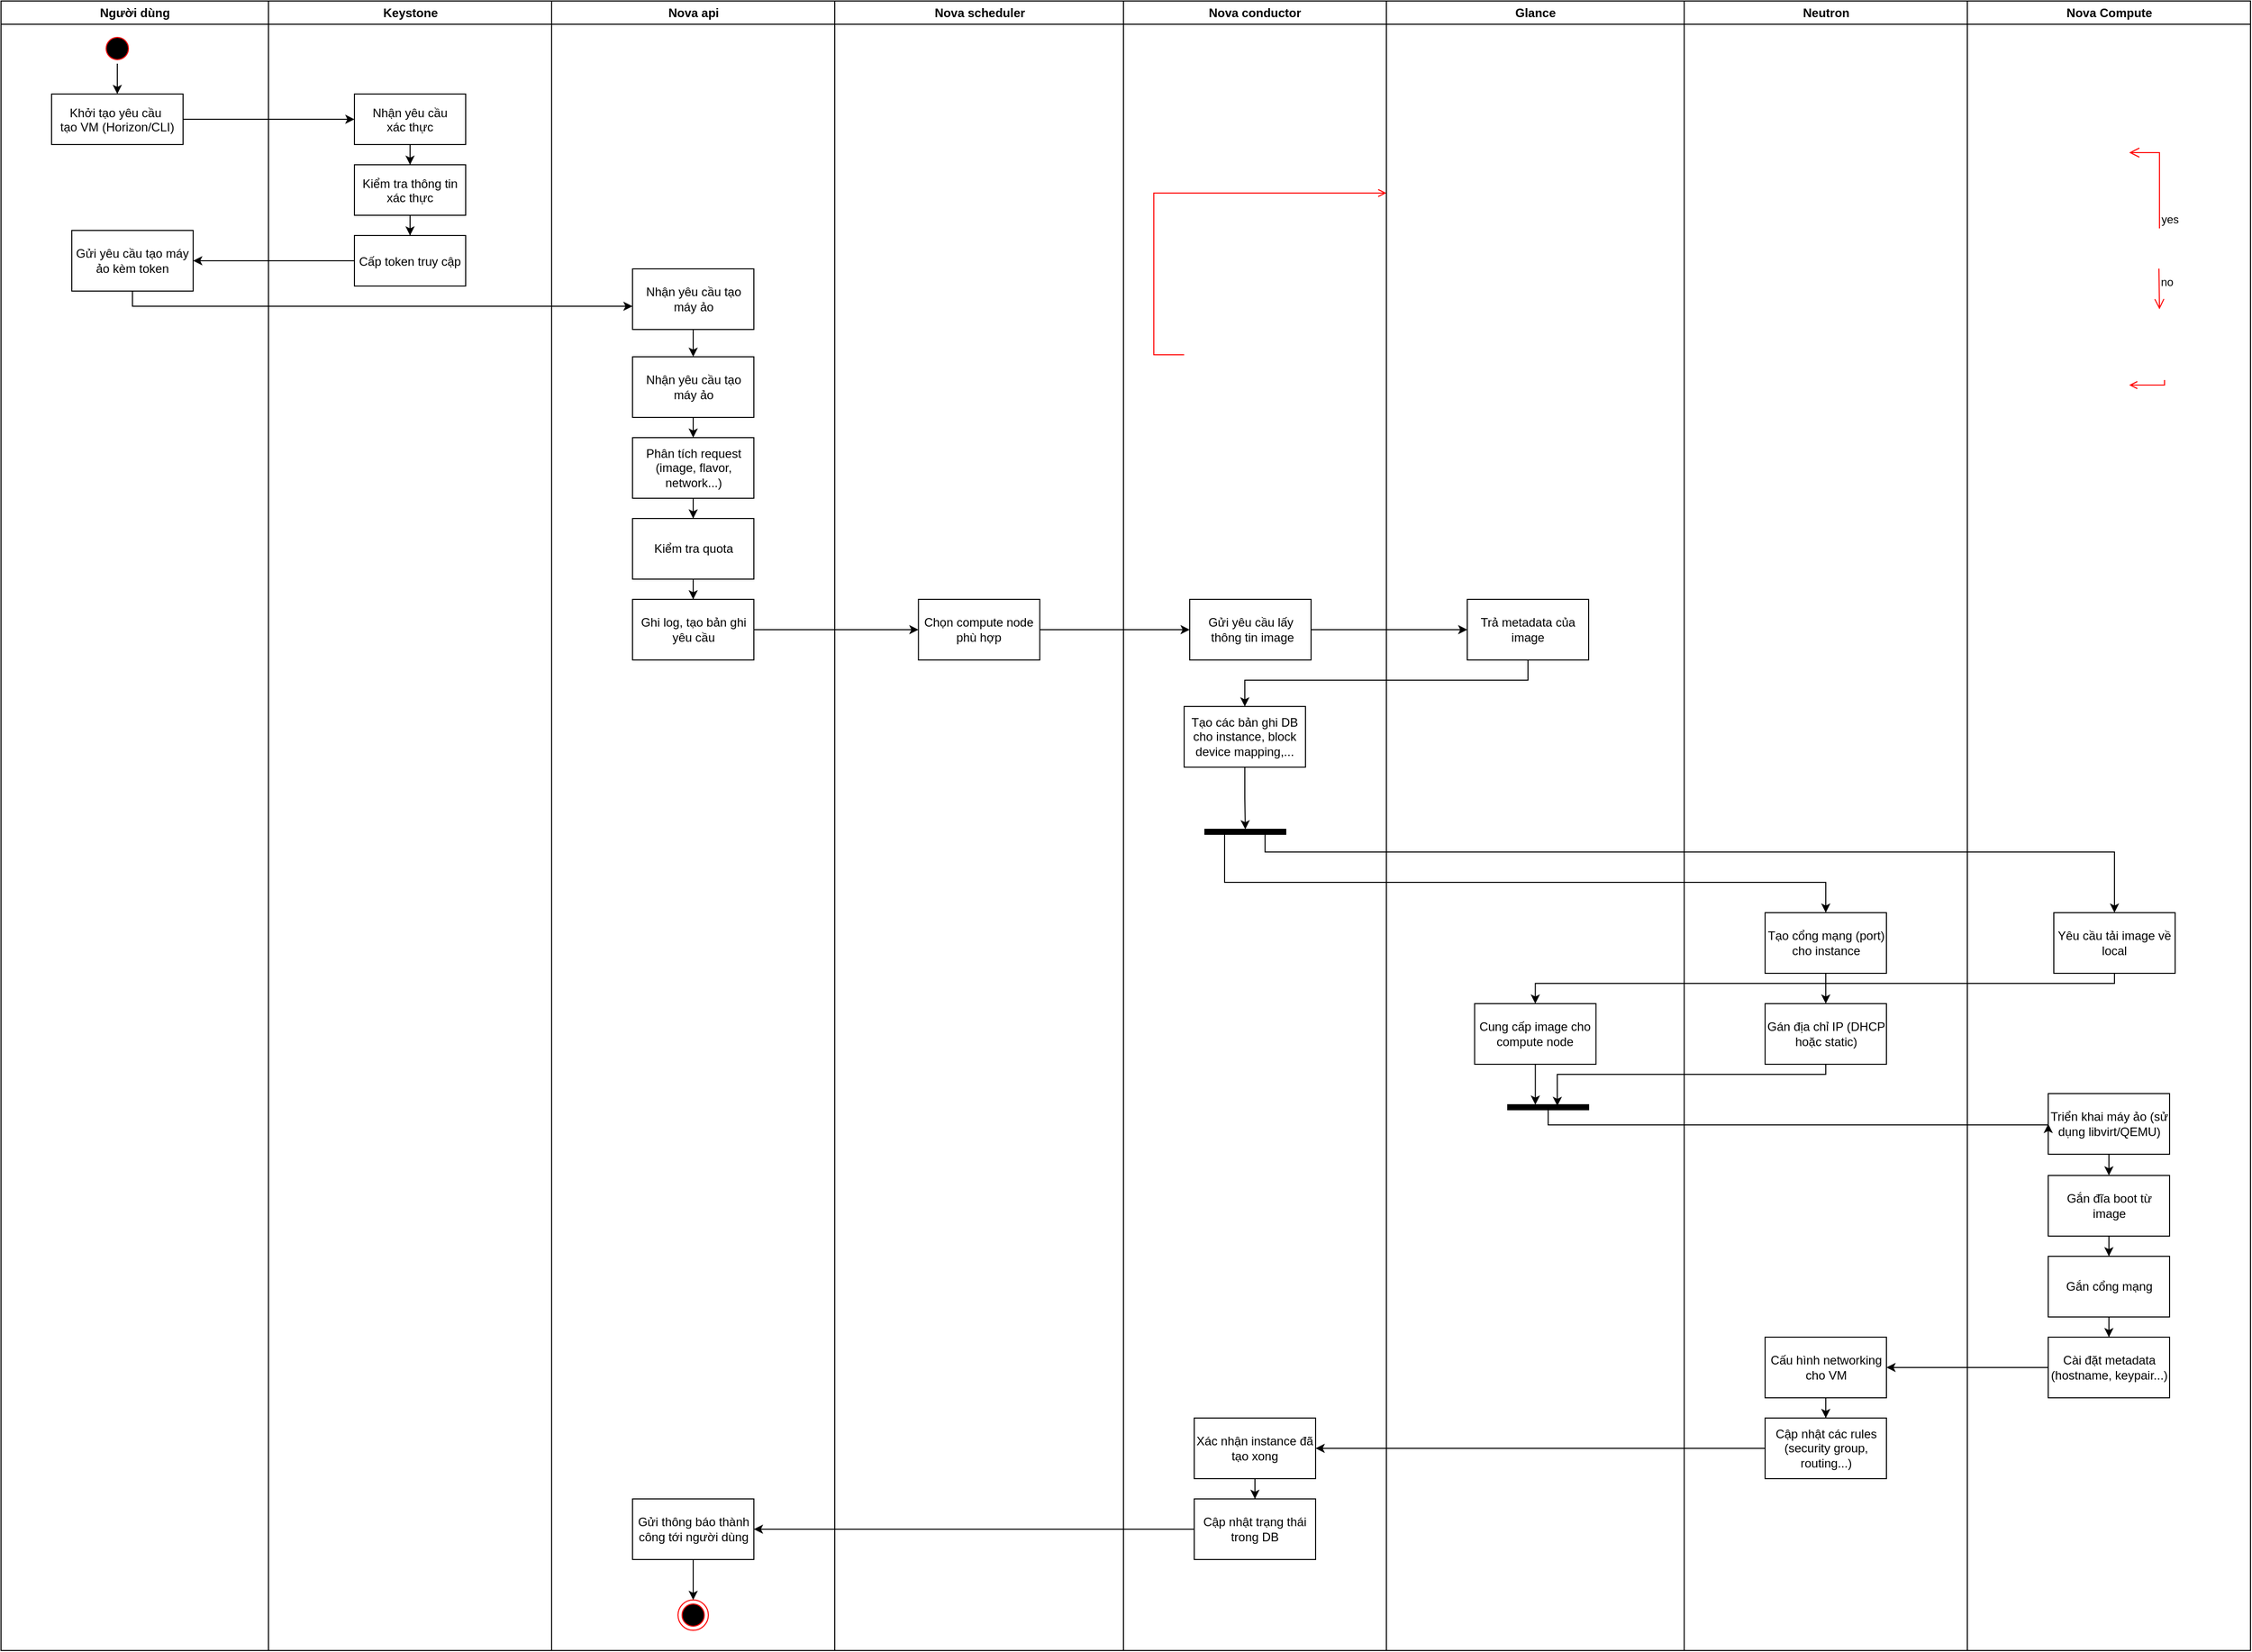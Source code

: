 <mxfile version="28.0.7">
  <diagram name="Page-1" id="e7e014a7-5840-1c2e-5031-d8a46d1fe8dd">
    <mxGraphModel dx="3637" dy="1651" grid="1" gridSize="10" guides="1" tooltips="1" connect="1" arrows="1" fold="1" page="1" pageScale="1" pageWidth="1169" pageHeight="826" background="none" math="0" shadow="0">
      <root>
        <mxCell id="0" />
        <mxCell id="1" parent="0" />
        <mxCell id="2" value="Người dùng" style="swimlane;whiteSpace=wrap" parent="1" vertex="1">
          <mxGeometry x="180" y="128" width="264.5" height="1632" as="geometry" />
        </mxCell>
        <mxCell id="4vjb239dcJdlYheojxHy-130" style="edgeStyle=orthogonalEdgeStyle;rounded=0;orthogonalLoop=1;jettySize=auto;html=1;" edge="1" parent="2" source="5" target="7">
          <mxGeometry relative="1" as="geometry" />
        </mxCell>
        <mxCell id="5" value="" style="ellipse;shape=startState;fillColor=#000000;strokeColor=#ff0000;" parent="2" vertex="1">
          <mxGeometry x="100" y="32" width="30" height="30" as="geometry" />
        </mxCell>
        <mxCell id="7" value="Khởi tạo yêu cầu &#xa;tạo VM (Horizon/CLI)" style="direction=west;" parent="2" vertex="1">
          <mxGeometry x="50" y="92" width="130" height="50" as="geometry" />
        </mxCell>
        <mxCell id="4vjb239dcJdlYheojxHy-128" value="Gửi yêu cầu tạo máy ảo kèm token" style="whiteSpace=wrap;html=1;" vertex="1" parent="2">
          <mxGeometry x="70" y="227" width="120" height="60" as="geometry" />
        </mxCell>
        <mxCell id="3" value="Keystone" style="swimlane;whiteSpace=wrap" parent="1" vertex="1">
          <mxGeometry x="444.5" y="128" width="280" height="1632" as="geometry" />
        </mxCell>
        <mxCell id="4vjb239dcJdlYheojxHy-124" style="edgeStyle=orthogonalEdgeStyle;rounded=0;orthogonalLoop=1;jettySize=auto;html=1;" edge="1" parent="3" source="8" target="4vjb239dcJdlYheojxHy-117">
          <mxGeometry relative="1" as="geometry" />
        </mxCell>
        <mxCell id="8" value="Nhận yêu cầu&#xa;xác thực" style="" parent="3" vertex="1">
          <mxGeometry x="85" y="92" width="110" height="50" as="geometry" />
        </mxCell>
        <mxCell id="4vjb239dcJdlYheojxHy-125" style="edgeStyle=orthogonalEdgeStyle;rounded=0;orthogonalLoop=1;jettySize=auto;html=1;entryX=0.5;entryY=0;entryDx=0;entryDy=0;" edge="1" parent="3" source="4vjb239dcJdlYheojxHy-117" target="4vjb239dcJdlYheojxHy-119">
          <mxGeometry relative="1" as="geometry" />
        </mxCell>
        <mxCell id="4vjb239dcJdlYheojxHy-117" value="Kiểm tra thông tin&#xa;xác thực" style="" vertex="1" parent="3">
          <mxGeometry x="85" y="162" width="110" height="50" as="geometry" />
        </mxCell>
        <mxCell id="4vjb239dcJdlYheojxHy-119" value="Cấp token truy cập" style="" vertex="1" parent="3">
          <mxGeometry x="85" y="232" width="110" height="50" as="geometry" />
        </mxCell>
        <mxCell id="4" value="Nova api" style="swimlane;whiteSpace=wrap;startSize=23;" parent="1" vertex="1">
          <mxGeometry x="724.5" y="128" width="280" height="1632" as="geometry" />
        </mxCell>
        <mxCell id="4vjb239dcJdlYheojxHy-136" value="" style="edgeStyle=orthogonalEdgeStyle;rounded=0;orthogonalLoop=1;jettySize=auto;html=1;" edge="1" parent="4" source="4vjb239dcJdlYheojxHy-133" target="4vjb239dcJdlYheojxHy-135">
          <mxGeometry relative="1" as="geometry" />
        </mxCell>
        <mxCell id="4vjb239dcJdlYheojxHy-133" value="Nhận yêu cầu tạo máy ảo" style="whiteSpace=wrap;html=1;" vertex="1" parent="4">
          <mxGeometry x="80" y="265" width="120" height="60" as="geometry" />
        </mxCell>
        <mxCell id="4vjb239dcJdlYheojxHy-138" value="" style="edgeStyle=orthogonalEdgeStyle;rounded=0;orthogonalLoop=1;jettySize=auto;html=1;" edge="1" parent="4" source="4vjb239dcJdlYheojxHy-135" target="4vjb239dcJdlYheojxHy-137">
          <mxGeometry relative="1" as="geometry" />
        </mxCell>
        <mxCell id="4vjb239dcJdlYheojxHy-135" value="Nhận yêu cầu tạo máy ảo" style="whiteSpace=wrap;html=1;" vertex="1" parent="4">
          <mxGeometry x="80" y="352" width="120" height="60" as="geometry" />
        </mxCell>
        <mxCell id="4vjb239dcJdlYheojxHy-140" value="" style="edgeStyle=orthogonalEdgeStyle;rounded=0;orthogonalLoop=1;jettySize=auto;html=1;" edge="1" parent="4" source="4vjb239dcJdlYheojxHy-137" target="4vjb239dcJdlYheojxHy-139">
          <mxGeometry relative="1" as="geometry" />
        </mxCell>
        <mxCell id="4vjb239dcJdlYheojxHy-137" value="Phân tích request (image, flavor, network...)" style="whiteSpace=wrap;html=1;" vertex="1" parent="4">
          <mxGeometry x="80" y="432" width="120" height="60" as="geometry" />
        </mxCell>
        <mxCell id="4vjb239dcJdlYheojxHy-143" value="" style="edgeStyle=orthogonalEdgeStyle;rounded=0;orthogonalLoop=1;jettySize=auto;html=1;" edge="1" parent="4" source="4vjb239dcJdlYheojxHy-139" target="4vjb239dcJdlYheojxHy-142">
          <mxGeometry relative="1" as="geometry" />
        </mxCell>
        <mxCell id="4vjb239dcJdlYheojxHy-139" value="Kiểm tra quota" style="whiteSpace=wrap;html=1;" vertex="1" parent="4">
          <mxGeometry x="80" y="512" width="120" height="60" as="geometry" />
        </mxCell>
        <mxCell id="4vjb239dcJdlYheojxHy-142" value="Ghi log, tạo bản ghi yêu cầu" style="whiteSpace=wrap;html=1;" vertex="1" parent="4">
          <mxGeometry x="80" y="592" width="120" height="60" as="geometry" />
        </mxCell>
        <mxCell id="4vjb239dcJdlYheojxHy-201" value="" style="edgeStyle=orthogonalEdgeStyle;rounded=0;orthogonalLoop=1;jettySize=auto;html=1;" edge="1" parent="4" source="4vjb239dcJdlYheojxHy-198" target="4vjb239dcJdlYheojxHy-200">
          <mxGeometry relative="1" as="geometry" />
        </mxCell>
        <mxCell id="4vjb239dcJdlYheojxHy-198" value="Gửi thông báo thành công tới người dùng" style="whiteSpace=wrap;html=1;rounded=0;" vertex="1" parent="4">
          <mxGeometry x="80" y="1482" width="120" height="60" as="geometry" />
        </mxCell>
        <mxCell id="4vjb239dcJdlYheojxHy-200" value="" style="ellipse;html=1;shape=endState;fillColor=#000000;strokeColor=#ff0000;" vertex="1" parent="4">
          <mxGeometry x="125" y="1582" width="30" height="30" as="geometry" />
        </mxCell>
        <mxCell id="4vjb239dcJdlYheojxHy-41" value="Nova scheduler" style="swimlane;whiteSpace=wrap;startSize=23;" vertex="1" parent="1">
          <mxGeometry x="1004.5" y="128" width="285.5" height="1632" as="geometry" />
        </mxCell>
        <mxCell id="4vjb239dcJdlYheojxHy-46" value="" style="endArrow=open;strokeColor=#FF0000;endFill=1;rounded=0" edge="1" parent="4vjb239dcJdlYheojxHy-41" source="4vjb239dcJdlYheojxHy-44">
          <mxGeometry relative="1" as="geometry">
            <mxPoint x="75" y="220" as="targetPoint" />
          </mxGeometry>
        </mxCell>
        <mxCell id="4vjb239dcJdlYheojxHy-48" value="" style="endArrow=open;strokeColor=#FF0000;endFill=1;rounded=0" edge="1" parent="4vjb239dcJdlYheojxHy-41" target="4vjb239dcJdlYheojxHy-47">
          <mxGeometry relative="1" as="geometry">
            <mxPoint x="75" y="270" as="sourcePoint" />
          </mxGeometry>
        </mxCell>
        <mxCell id="4vjb239dcJdlYheojxHy-57" value="" style="endArrow=none;strokeColor=#FF0000;endFill=0;rounded=0;dashed=1" edge="1" parent="4vjb239dcJdlYheojxHy-41" target="4vjb239dcJdlYheojxHy-56">
          <mxGeometry relative="1" as="geometry">
            <mxPoint x="87.121" y="375" as="sourcePoint" />
          </mxGeometry>
        </mxCell>
        <mxCell id="4vjb239dcJdlYheojxHy-144" value="Chọn compute node phù hợp" style="whiteSpace=wrap;html=1;" vertex="1" parent="4vjb239dcJdlYheojxHy-41">
          <mxGeometry x="82.75" y="592" width="120" height="60" as="geometry" />
        </mxCell>
        <mxCell id="4vjb239dcJdlYheojxHy-60" value="Nova conductor" style="swimlane;whiteSpace=wrap" vertex="1" parent="1">
          <mxGeometry x="1290" y="128" width="260" height="1632" as="geometry" />
        </mxCell>
        <mxCell id="4vjb239dcJdlYheojxHy-65" value="" style="endArrow=open;strokeColor=#FF0000;endFill=1;rounded=0" edge="1" parent="4vjb239dcJdlYheojxHy-60" source="4vjb239dcJdlYheojxHy-63">
          <mxGeometry relative="1" as="geometry">
            <mxPoint x="115" y="220" as="targetPoint" />
          </mxGeometry>
        </mxCell>
        <mxCell id="4vjb239dcJdlYheojxHy-67" value="" style="endArrow=open;strokeColor=#FF0000;endFill=1;rounded=0" edge="1" parent="4vjb239dcJdlYheojxHy-60" source="4vjb239dcJdlYheojxHy-64">
          <mxGeometry relative="1" as="geometry">
            <mxPoint x="115" y="325" as="targetPoint" />
          </mxGeometry>
        </mxCell>
        <mxCell id="4vjb239dcJdlYheojxHy-68" value="" style="edgeStyle=elbowEdgeStyle;elbow=horizontal;strokeColor=#FF0000;endArrow=open;endFill=1;rounded=0" edge="1" parent="4vjb239dcJdlYheojxHy-60" target="4vjb239dcJdlYheojxHy-63">
          <mxGeometry width="100" height="100" relative="1" as="geometry">
            <mxPoint x="60" y="350" as="sourcePoint" />
            <mxPoint x="260" y="190" as="targetPoint" />
            <Array as="points">
              <mxPoint x="30" y="250" />
            </Array>
          </mxGeometry>
        </mxCell>
        <mxCell id="4vjb239dcJdlYheojxHy-151" value="Gửi yêu cầu lấy&lt;div&gt;&amp;nbsp;thông tin image&lt;/div&gt;" style="whiteSpace=wrap;html=1;" vertex="1" parent="4vjb239dcJdlYheojxHy-60">
          <mxGeometry x="65.5" y="592" width="120" height="60" as="geometry" />
        </mxCell>
        <mxCell id="4vjb239dcJdlYheojxHy-161" value="" style="edgeStyle=orthogonalEdgeStyle;rounded=0;orthogonalLoop=1;jettySize=auto;html=1;" edge="1" parent="4vjb239dcJdlYheojxHy-60" source="4vjb239dcJdlYheojxHy-155" target="4vjb239dcJdlYheojxHy-159">
          <mxGeometry relative="1" as="geometry" />
        </mxCell>
        <mxCell id="4vjb239dcJdlYheojxHy-155" value="Tạo các bản ghi DB cho instance, block device mapping,..." style="whiteSpace=wrap;html=1;" vertex="1" parent="4vjb239dcJdlYheojxHy-60">
          <mxGeometry x="60" y="698" width="120" height="60" as="geometry" />
        </mxCell>
        <mxCell id="4vjb239dcJdlYheojxHy-159" value="" style="html=1;points=[];perimeter=orthogonalPerimeter;fillColor=strokeColor;direction=south;" vertex="1" parent="4vjb239dcJdlYheojxHy-60">
          <mxGeometry x="80.5" y="819.5" width="80" height="5" as="geometry" />
        </mxCell>
        <mxCell id="4vjb239dcJdlYheojxHy-196" value="" style="edgeStyle=orthogonalEdgeStyle;rounded=0;orthogonalLoop=1;jettySize=auto;html=1;" edge="1" parent="4vjb239dcJdlYheojxHy-60" source="4vjb239dcJdlYheojxHy-193" target="4vjb239dcJdlYheojxHy-195">
          <mxGeometry relative="1" as="geometry" />
        </mxCell>
        <mxCell id="4vjb239dcJdlYheojxHy-193" value="Xác nhận instance đã tạo xong" style="whiteSpace=wrap;html=1;rounded=0;" vertex="1" parent="4vjb239dcJdlYheojxHy-60">
          <mxGeometry x="70" y="1402" width="120" height="60" as="geometry" />
        </mxCell>
        <mxCell id="4vjb239dcJdlYheojxHy-195" value="Cập nhật trạng thái trong DB" style="whiteSpace=wrap;html=1;rounded=0;" vertex="1" parent="4vjb239dcJdlYheojxHy-60">
          <mxGeometry x="70" y="1482" width="120" height="60" as="geometry" />
        </mxCell>
        <mxCell id="4vjb239dcJdlYheojxHy-69" value="Glance" style="swimlane;whiteSpace=wrap" vertex="1" parent="1">
          <mxGeometry x="1550" y="128" width="294.5" height="1632" as="geometry" />
        </mxCell>
        <mxCell id="4vjb239dcJdlYheojxHy-74" value="" style="endArrow=open;strokeColor=#FF0000;endFill=1;rounded=0" edge="1" parent="4vjb239dcJdlYheojxHy-69" target="4vjb239dcJdlYheojxHy-73">
          <mxGeometry relative="1" as="geometry">
            <mxPoint x="75" y="160" as="sourcePoint" />
          </mxGeometry>
        </mxCell>
        <mxCell id="4vjb239dcJdlYheojxHy-79" value="no" style="edgeStyle=elbowEdgeStyle;elbow=horizontal;align=left;verticalAlign=top;endArrow=open;endSize=8;strokeColor=#FF0000;endFill=1;rounded=0" edge="1" parent="4vjb239dcJdlYheojxHy-69" source="4vjb239dcJdlYheojxHy-77">
          <mxGeometry x="-1" relative="1" as="geometry">
            <mxPoint x="189.5" y="325" as="targetPoint" />
          </mxGeometry>
        </mxCell>
        <mxCell id="4vjb239dcJdlYheojxHy-80" value="" style="endArrow=open;strokeColor=#FF0000;endFill=1;rounded=0" edge="1" parent="4vjb239dcJdlYheojxHy-69" target="4vjb239dcJdlYheojxHy-77">
          <mxGeometry relative="1" as="geometry">
            <mxPoint x="130" y="245" as="sourcePoint" />
          </mxGeometry>
        </mxCell>
        <mxCell id="4vjb239dcJdlYheojxHy-153" value="Trả metadata của image" style="whiteSpace=wrap;html=1;" vertex="1" parent="4vjb239dcJdlYheojxHy-69">
          <mxGeometry x="80" y="592" width="120" height="60" as="geometry" />
        </mxCell>
        <mxCell id="4vjb239dcJdlYheojxHy-166" value="" style="edgeStyle=orthogonalEdgeStyle;rounded=0;orthogonalLoop=1;jettySize=auto;html=1;entryX=0.5;entryY=0;entryDx=0;entryDy=0;" edge="1" parent="4vjb239dcJdlYheojxHy-69" target="4vjb239dcJdlYheojxHy-167">
          <mxGeometry relative="1" as="geometry">
            <mxPoint x="-160" y="824.5" as="sourcePoint" />
            <mxPoint x="20" y="872" as="targetPoint" />
            <Array as="points">
              <mxPoint x="-160" y="872" />
              <mxPoint x="435" y="872" />
            </Array>
          </mxGeometry>
        </mxCell>
        <mxCell id="4vjb239dcJdlYheojxHy-176" value="" style="edgeStyle=orthogonalEdgeStyle;rounded=0;orthogonalLoop=1;jettySize=auto;html=1;" edge="1" parent="4vjb239dcJdlYheojxHy-69" source="4vjb239dcJdlYheojxHy-173" target="4vjb239dcJdlYheojxHy-175">
          <mxGeometry relative="1" as="geometry">
            <Array as="points">
              <mxPoint x="147" y="1082" />
              <mxPoint x="147" y="1082" />
            </Array>
          </mxGeometry>
        </mxCell>
        <mxCell id="4vjb239dcJdlYheojxHy-173" value="Cung cấp image cho compute node" style="rounded=0;whiteSpace=wrap;html=1;" vertex="1" parent="4vjb239dcJdlYheojxHy-69">
          <mxGeometry x="87.25" y="992" width="120" height="60" as="geometry" />
        </mxCell>
        <mxCell id="4vjb239dcJdlYheojxHy-175" value="" style="html=1;points=[];perimeter=orthogonalPerimeter;fillColor=strokeColor;direction=south;" vertex="1" parent="4vjb239dcJdlYheojxHy-69">
          <mxGeometry x="120" y="1092" width="80" height="5" as="geometry" />
        </mxCell>
        <mxCell id="4vjb239dcJdlYheojxHy-88" value="Neutron" style="swimlane;whiteSpace=wrap" vertex="1" parent="1">
          <mxGeometry x="1844.5" y="128" width="280" height="1632" as="geometry" />
        </mxCell>
        <mxCell id="4vjb239dcJdlYheojxHy-93" value="" style="endArrow=open;strokeColor=#FF0000;endFill=1;rounded=0" edge="1" parent="4vjb239dcJdlYheojxHy-88" target="4vjb239dcJdlYheojxHy-92">
          <mxGeometry relative="1" as="geometry">
            <mxPoint x="145" y="455.0" as="sourcePoint" />
          </mxGeometry>
        </mxCell>
        <mxCell id="4vjb239dcJdlYheojxHy-171" value="" style="edgeStyle=orthogonalEdgeStyle;rounded=0;orthogonalLoop=1;jettySize=auto;html=1;" edge="1" parent="4vjb239dcJdlYheojxHy-88" source="4vjb239dcJdlYheojxHy-167" target="4vjb239dcJdlYheojxHy-170">
          <mxGeometry relative="1" as="geometry" />
        </mxCell>
        <mxCell id="4vjb239dcJdlYheojxHy-167" value="Tạo cổng mạng (port) cho instance" style="rounded=0;whiteSpace=wrap;html=1;" vertex="1" parent="4vjb239dcJdlYheojxHy-88">
          <mxGeometry x="80" y="902" width="120" height="60" as="geometry" />
        </mxCell>
        <mxCell id="4vjb239dcJdlYheojxHy-170" value="Gán địa chỉ IP (DHCP hoặc static)" style="whiteSpace=wrap;html=1;rounded=0;" vertex="1" parent="4vjb239dcJdlYheojxHy-88">
          <mxGeometry x="80" y="992" width="120" height="60" as="geometry" />
        </mxCell>
        <mxCell id="4vjb239dcJdlYheojxHy-190" value="" style="edgeStyle=orthogonalEdgeStyle;rounded=0;orthogonalLoop=1;jettySize=auto;html=1;" edge="1" parent="4vjb239dcJdlYheojxHy-88" source="4vjb239dcJdlYheojxHy-187" target="4vjb239dcJdlYheojxHy-189">
          <mxGeometry relative="1" as="geometry" />
        </mxCell>
        <mxCell id="4vjb239dcJdlYheojxHy-187" value="Cấu hình networking cho VM" style="whiteSpace=wrap;html=1;rounded=0;" vertex="1" parent="4vjb239dcJdlYheojxHy-88">
          <mxGeometry x="80" y="1322" width="120" height="60" as="geometry" />
        </mxCell>
        <mxCell id="4vjb239dcJdlYheojxHy-189" value="Cập nhật các rules (security group, routing...)" style="whiteSpace=wrap;html=1;rounded=0;" vertex="1" parent="4vjb239dcJdlYheojxHy-88">
          <mxGeometry x="80" y="1402" width="120" height="60" as="geometry" />
        </mxCell>
        <mxCell id="4vjb239dcJdlYheojxHy-94" value="Nova Compute" style="swimlane;whiteSpace=wrap" vertex="1" parent="1">
          <mxGeometry x="2124.5" y="128" width="280" height="1632" as="geometry" />
        </mxCell>
        <mxCell id="4vjb239dcJdlYheojxHy-96" value="" style="edgeStyle=elbowEdgeStyle;elbow=horizontal;verticalAlign=bottom;endArrow=open;endSize=8;strokeColor=#FF0000;endFill=1;rounded=0" edge="1" parent="4vjb239dcJdlYheojxHy-94" source="4vjb239dcJdlYheojxHy-95">
          <mxGeometry x="40" y="20" as="geometry">
            <mxPoint x="74.5" y="110" as="targetPoint" />
          </mxGeometry>
        </mxCell>
        <mxCell id="4vjb239dcJdlYheojxHy-99" value="" style="endArrow=open;strokeColor=#FF0000;endFill=1;rounded=0" edge="1" parent="4vjb239dcJdlYheojxHy-94" target="4vjb239dcJdlYheojxHy-98">
          <mxGeometry relative="1" as="geometry">
            <mxPoint x="75" y="160" as="sourcePoint" />
          </mxGeometry>
        </mxCell>
        <mxCell id="4vjb239dcJdlYheojxHy-101" value="" style="endArrow=open;strokeColor=#FF0000;endFill=1;rounded=0" edge="1" parent="4vjb239dcJdlYheojxHy-94" target="4vjb239dcJdlYheojxHy-100">
          <mxGeometry relative="1" as="geometry">
            <mxPoint x="75" y="270" as="sourcePoint" />
          </mxGeometry>
        </mxCell>
        <mxCell id="4vjb239dcJdlYheojxHy-103" value="yes" style="edgeStyle=elbowEdgeStyle;elbow=horizontal;align=left;verticalAlign=bottom;endArrow=open;endSize=8;strokeColor=#FF0000;exitX=0.5;exitY=0;endFill=1;rounded=0;entryX=0.75;entryY=0.5;entryPerimeter=0" edge="1" parent="4vjb239dcJdlYheojxHy-94" target="4vjb239dcJdlYheojxHy-106">
          <mxGeometry x="-1" relative="1" as="geometry">
            <mxPoint x="160" y="150" as="targetPoint" />
            <Array as="points">
              <mxPoint x="190" y="180" />
            </Array>
            <mxPoint x="190" y="225" as="sourcePoint" />
          </mxGeometry>
        </mxCell>
        <mxCell id="4vjb239dcJdlYheojxHy-104" value="no" style="edgeStyle=elbowEdgeStyle;elbow=horizontal;align=left;verticalAlign=top;endArrow=open;endSize=8;strokeColor=#FF0000;endFill=1;rounded=0" edge="1" parent="4vjb239dcJdlYheojxHy-94" target="4vjb239dcJdlYheojxHy-108">
          <mxGeometry x="-1" relative="1" as="geometry">
            <mxPoint x="190" y="305" as="targetPoint" />
            <mxPoint x="189.5" y="264.75" as="sourcePoint" />
          </mxGeometry>
        </mxCell>
        <mxCell id="4vjb239dcJdlYheojxHy-105" value="" style="endArrow=open;strokeColor=#FF0000;endFill=1;rounded=0" edge="1" parent="4vjb239dcJdlYheojxHy-94" target="4vjb239dcJdlYheojxHy-102">
          <mxGeometry relative="1" as="geometry">
            <mxPoint x="130" y="245" as="sourcePoint" />
          </mxGeometry>
        </mxCell>
        <mxCell id="4vjb239dcJdlYheojxHy-107" value="" style="edgeStyle=elbowEdgeStyle;elbow=horizontal;verticalAlign=bottom;endArrow=open;endSize=8;strokeColor=#FF0000;endFill=1;rounded=0" edge="1" parent="4vjb239dcJdlYheojxHy-94" source="4vjb239dcJdlYheojxHy-106">
          <mxGeometry x="130" y="90" as="geometry">
            <mxPoint x="130" y="135.25" as="targetPoint" />
          </mxGeometry>
        </mxCell>
        <mxCell id="4vjb239dcJdlYheojxHy-110" value="" style="endArrow=none;strokeColor=#FF0000;endFill=0;rounded=0;dashed=1" edge="1" parent="4vjb239dcJdlYheojxHy-94" target="4vjb239dcJdlYheojxHy-109">
          <mxGeometry relative="1" as="geometry">
            <mxPoint x="87.121" y="375" as="sourcePoint" />
          </mxGeometry>
        </mxCell>
        <mxCell id="4vjb239dcJdlYheojxHy-112" value="" style="edgeStyle=elbowEdgeStyle;elbow=horizontal;entryX=0;entryY=0.5;strokeColor=#FF0000;endArrow=open;endFill=1;rounded=0" edge="1" parent="4vjb239dcJdlYheojxHy-94" target="4vjb239dcJdlYheojxHy-111">
          <mxGeometry width="100" height="100" relative="1" as="geometry">
            <mxPoint x="195" y="375" as="sourcePoint" />
            <mxPoint x="160" y="380" as="targetPoint" />
            <Array as="points">
              <mxPoint x="195" y="400" />
            </Array>
          </mxGeometry>
        </mxCell>
        <mxCell id="4vjb239dcJdlYheojxHy-168" value="Yêu cầu tải image về local" style="rounded=0;whiteSpace=wrap;html=1;" vertex="1" parent="4vjb239dcJdlYheojxHy-94">
          <mxGeometry x="85.5" y="902" width="120" height="60" as="geometry" />
        </mxCell>
        <mxCell id="4vjb239dcJdlYheojxHy-182" value="" style="edgeStyle=orthogonalEdgeStyle;rounded=0;orthogonalLoop=1;jettySize=auto;html=1;" edge="1" parent="4vjb239dcJdlYheojxHy-94" source="4vjb239dcJdlYheojxHy-179" target="4vjb239dcJdlYheojxHy-181">
          <mxGeometry relative="1" as="geometry" />
        </mxCell>
        <mxCell id="4vjb239dcJdlYheojxHy-179" value="Triển khai máy ảo (sử dụng libvirt/QEMU)" style="rounded=0;whiteSpace=wrap;html=1;" vertex="1" parent="4vjb239dcJdlYheojxHy-94">
          <mxGeometry x="80" y="1081" width="120" height="60" as="geometry" />
        </mxCell>
        <mxCell id="4vjb239dcJdlYheojxHy-184" value="" style="edgeStyle=orthogonalEdgeStyle;rounded=0;orthogonalLoop=1;jettySize=auto;html=1;" edge="1" parent="4vjb239dcJdlYheojxHy-94" source="4vjb239dcJdlYheojxHy-181" target="4vjb239dcJdlYheojxHy-183">
          <mxGeometry relative="1" as="geometry" />
        </mxCell>
        <mxCell id="4vjb239dcJdlYheojxHy-181" value="Gắn đĩa boot từ image" style="whiteSpace=wrap;html=1;rounded=0;" vertex="1" parent="4vjb239dcJdlYheojxHy-94">
          <mxGeometry x="80" y="1162" width="120" height="60" as="geometry" />
        </mxCell>
        <mxCell id="4vjb239dcJdlYheojxHy-186" value="" style="edgeStyle=orthogonalEdgeStyle;rounded=0;orthogonalLoop=1;jettySize=auto;html=1;" edge="1" parent="4vjb239dcJdlYheojxHy-94" source="4vjb239dcJdlYheojxHy-183" target="4vjb239dcJdlYheojxHy-185">
          <mxGeometry relative="1" as="geometry" />
        </mxCell>
        <mxCell id="4vjb239dcJdlYheojxHy-183" value="Gắn cổng mạng" style="whiteSpace=wrap;html=1;rounded=0;" vertex="1" parent="4vjb239dcJdlYheojxHy-94">
          <mxGeometry x="80" y="1242" width="120" height="60" as="geometry" />
        </mxCell>
        <mxCell id="4vjb239dcJdlYheojxHy-185" value="Cài đặt metadata (hostname, keypair...)" style="whiteSpace=wrap;html=1;rounded=0;" vertex="1" parent="4vjb239dcJdlYheojxHy-94">
          <mxGeometry x="80" y="1322" width="120" height="60" as="geometry" />
        </mxCell>
        <mxCell id="4vjb239dcJdlYheojxHy-123" style="edgeStyle=orthogonalEdgeStyle;rounded=0;orthogonalLoop=1;jettySize=auto;html=1;entryX=0;entryY=0.5;entryDx=0;entryDy=0;" edge="1" parent="1" source="7" target="8">
          <mxGeometry relative="1" as="geometry" />
        </mxCell>
        <mxCell id="4vjb239dcJdlYheojxHy-129" value="" style="edgeStyle=orthogonalEdgeStyle;rounded=0;orthogonalLoop=1;jettySize=auto;html=1;" edge="1" parent="1" source="4vjb239dcJdlYheojxHy-119" target="4vjb239dcJdlYheojxHy-128">
          <mxGeometry relative="1" as="geometry" />
        </mxCell>
        <mxCell id="4vjb239dcJdlYheojxHy-134" value="" style="edgeStyle=orthogonalEdgeStyle;rounded=0;orthogonalLoop=1;jettySize=auto;html=1;" edge="1" parent="1" source="4vjb239dcJdlYheojxHy-128" target="4vjb239dcJdlYheojxHy-133">
          <mxGeometry relative="1" as="geometry">
            <Array as="points">
              <mxPoint x="310" y="430" />
            </Array>
          </mxGeometry>
        </mxCell>
        <mxCell id="4vjb239dcJdlYheojxHy-145" value="" style="edgeStyle=orthogonalEdgeStyle;rounded=0;orthogonalLoop=1;jettySize=auto;html=1;" edge="1" parent="1" source="4vjb239dcJdlYheojxHy-142" target="4vjb239dcJdlYheojxHy-144">
          <mxGeometry relative="1" as="geometry" />
        </mxCell>
        <mxCell id="4vjb239dcJdlYheojxHy-147" value="" style="edgeStyle=orthogonalEdgeStyle;rounded=0;orthogonalLoop=1;jettySize=auto;html=1;" edge="1" parent="1" target="4vjb239dcJdlYheojxHy-146">
          <mxGeometry relative="1" as="geometry">
            <mxPoint x="1199.5" y="503" as="sourcePoint" />
          </mxGeometry>
        </mxCell>
        <mxCell id="4vjb239dcJdlYheojxHy-152" value="" style="edgeStyle=orthogonalEdgeStyle;rounded=0;orthogonalLoop=1;jettySize=auto;html=1;" edge="1" parent="1" source="4vjb239dcJdlYheojxHy-144" target="4vjb239dcJdlYheojxHy-151">
          <mxGeometry relative="1" as="geometry" />
        </mxCell>
        <mxCell id="4vjb239dcJdlYheojxHy-154" value="" style="edgeStyle=orthogonalEdgeStyle;rounded=0;orthogonalLoop=1;jettySize=auto;html=1;" edge="1" parent="1" source="4vjb239dcJdlYheojxHy-151" target="4vjb239dcJdlYheojxHy-153">
          <mxGeometry relative="1" as="geometry" />
        </mxCell>
        <mxCell id="4vjb239dcJdlYheojxHy-156" value="" style="edgeStyle=orthogonalEdgeStyle;rounded=0;orthogonalLoop=1;jettySize=auto;html=1;" edge="1" parent="1" source="4vjb239dcJdlYheojxHy-153" target="4vjb239dcJdlYheojxHy-155">
          <mxGeometry relative="1" as="geometry">
            <Array as="points">
              <mxPoint x="1690" y="800" />
              <mxPoint x="1410" y="800" />
            </Array>
          </mxGeometry>
        </mxCell>
        <mxCell id="4vjb239dcJdlYheojxHy-169" style="edgeStyle=orthogonalEdgeStyle;rounded=0;orthogonalLoop=1;jettySize=auto;html=1;entryX=0.5;entryY=0;entryDx=0;entryDy=0;" edge="1" parent="1" source="4vjb239dcJdlYheojxHy-159" target="4vjb239dcJdlYheojxHy-168">
          <mxGeometry relative="1" as="geometry">
            <Array as="points">
              <mxPoint x="1430" y="970" />
              <mxPoint x="2270" y="970" />
            </Array>
          </mxGeometry>
        </mxCell>
        <mxCell id="4vjb239dcJdlYheojxHy-172" style="edgeStyle=orthogonalEdgeStyle;rounded=0;orthogonalLoop=1;jettySize=auto;html=1;entryX=0.5;entryY=0;entryDx=0;entryDy=0;" edge="1" parent="1" source="4vjb239dcJdlYheojxHy-168" target="4vjb239dcJdlYheojxHy-173">
          <mxGeometry relative="1" as="geometry">
            <mxPoint x="1700" y="1170" as="targetPoint" />
            <Array as="points">
              <mxPoint x="2270" y="1100" />
              <mxPoint x="1697" y="1100" />
            </Array>
          </mxGeometry>
        </mxCell>
        <mxCell id="4vjb239dcJdlYheojxHy-178" style="edgeStyle=orthogonalEdgeStyle;rounded=0;orthogonalLoop=1;jettySize=auto;html=1;entryX=0.24;entryY=0.387;entryDx=0;entryDy=0;entryPerimeter=0;" edge="1" parent="1" source="4vjb239dcJdlYheojxHy-170" target="4vjb239dcJdlYheojxHy-175">
          <mxGeometry relative="1" as="geometry">
            <Array as="points">
              <mxPoint x="1985" y="1190" />
              <mxPoint x="1719" y="1190" />
            </Array>
          </mxGeometry>
        </mxCell>
        <mxCell id="4vjb239dcJdlYheojxHy-180" style="edgeStyle=orthogonalEdgeStyle;rounded=0;orthogonalLoop=1;jettySize=auto;html=1;entryX=0;entryY=0.5;entryDx=0;entryDy=0;" edge="1" parent="1" source="4vjb239dcJdlYheojxHy-175" target="4vjb239dcJdlYheojxHy-179">
          <mxGeometry relative="1" as="geometry">
            <Array as="points">
              <mxPoint x="1710" y="1240" />
              <mxPoint x="2205" y="1240" />
            </Array>
          </mxGeometry>
        </mxCell>
        <mxCell id="4vjb239dcJdlYheojxHy-188" value="" style="edgeStyle=orthogonalEdgeStyle;rounded=0;orthogonalLoop=1;jettySize=auto;html=1;" edge="1" parent="1" source="4vjb239dcJdlYheojxHy-185" target="4vjb239dcJdlYheojxHy-187">
          <mxGeometry relative="1" as="geometry" />
        </mxCell>
        <mxCell id="4vjb239dcJdlYheojxHy-194" value="" style="edgeStyle=orthogonalEdgeStyle;rounded=0;orthogonalLoop=1;jettySize=auto;html=1;" edge="1" parent="1" source="4vjb239dcJdlYheojxHy-189" target="4vjb239dcJdlYheojxHy-193">
          <mxGeometry relative="1" as="geometry" />
        </mxCell>
        <mxCell id="4vjb239dcJdlYheojxHy-199" value="" style="edgeStyle=orthogonalEdgeStyle;rounded=0;orthogonalLoop=1;jettySize=auto;html=1;" edge="1" parent="1" source="4vjb239dcJdlYheojxHy-195" target="4vjb239dcJdlYheojxHy-198">
          <mxGeometry relative="1" as="geometry" />
        </mxCell>
      </root>
    </mxGraphModel>
  </diagram>
</mxfile>
